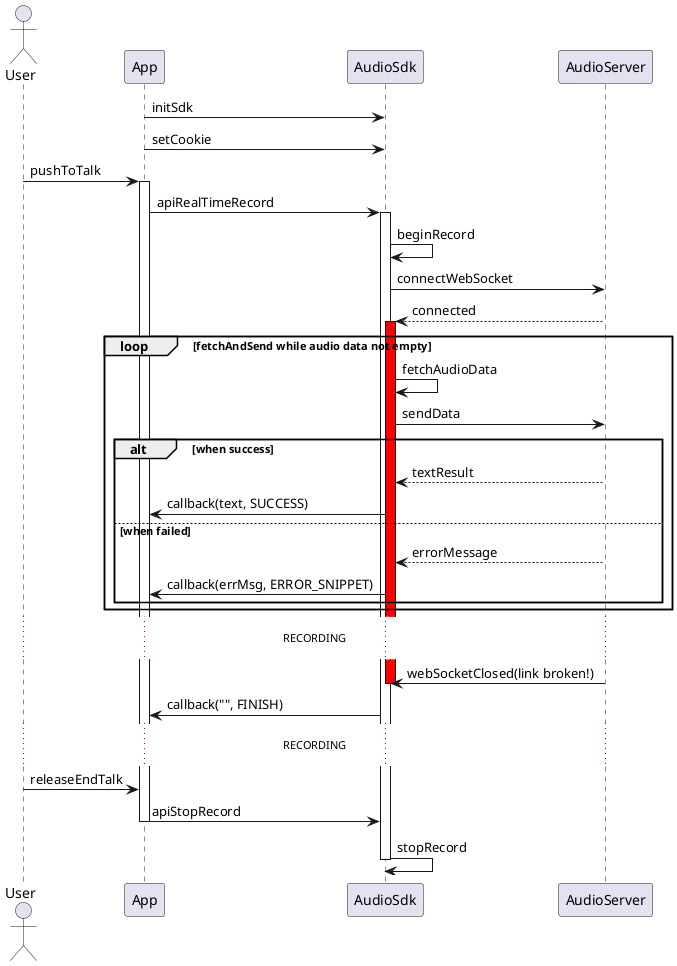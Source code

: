 序列图： 录音中webSocket意外断开
问题：意外断开后没有重连，后续数据都没发出去

Red: data sending

@startuml
actor User
participant App
participant AudioSdk as Sdk
participant AudioServer as Server

App -> Sdk: initSdk
App -> Sdk: setCookie

User -> App: pushToTalk
activate App
App -> Sdk: apiRealTimeRecord

activate Sdk
Sdk -> Sdk: beginRecord
Sdk -> Server: connectWebSocket
Server --> Sdk: connected

activate Sdk #Red
loop fetchAndSend while audio data not empty
Sdk -> Sdk: fetchAudioData
Sdk -> Server: sendData
    alt when success
    Server --> Sdk: textResult
    Sdk -> App: callback(text, SUCCESS)
    else when failed
    Server --> Sdk: errorMessage
    Sdk -> App: callback(errMsg, ERROR_SNIPPET)
    end
end

... RECORDING ...
' 问题：webSocket意外断开没有retry连接，后续录音一直都没有发出去
Server -> Sdk: webSocketClosed(link broken!)
deactivate Sdk
'webSocket disconnect
Sdk -> App: callback("", FINISH)

... RECORDING ...
User -> App: releaseEndTalk
App -> Sdk: apiStopRecord
deactivate App
Sdk -> Sdk: stopRecord
deactivate Sdk

@enduml
